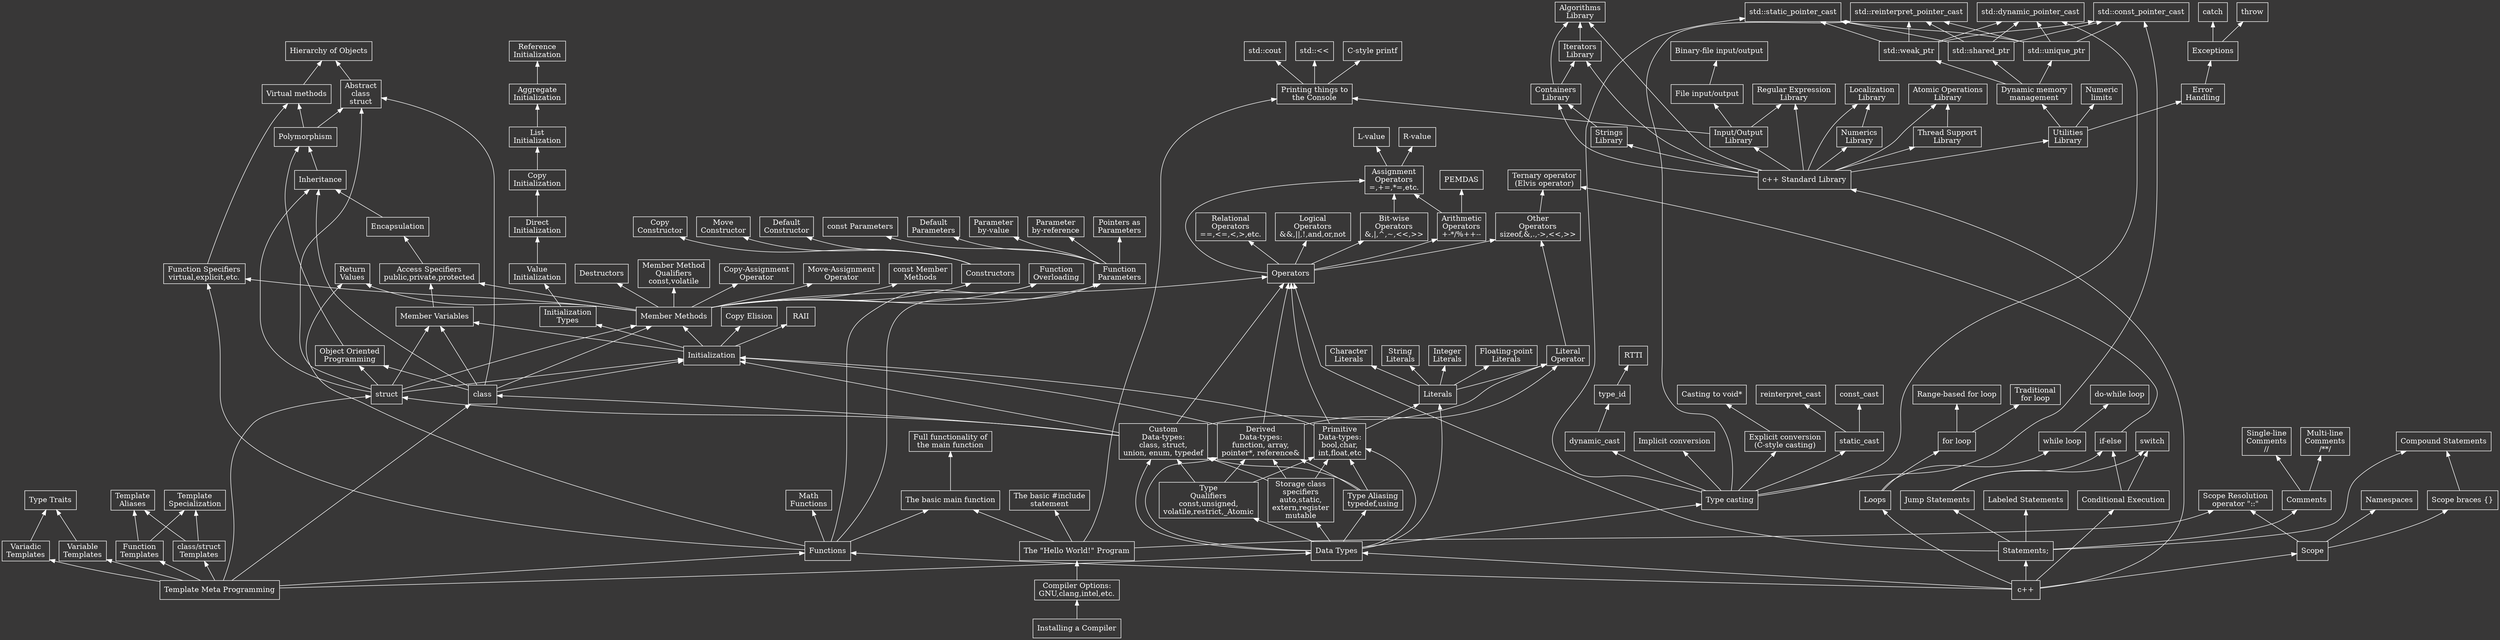 digraph DG 
{
splines="TRUE"
orientation="[IL]*"
rankdir="BT"
node[shape="box" fontcolor=white color=white]
edge[color=white]
bgcolor="#383737"
newrank=true

install[label="Installing a Compiler"]
compiler_options[label="Compiler Options:\nGNU,clang,intel,etc."]
hello_world[label="The \"Hello World!\" Program"]

install->compiler_options
compiler_options->hello_world

intro_main_function[label="The basic main function"]
intro_include[label="The basic #include\nstatement"]
intro_scope_resolop[label="Scope Resolution\noperator \"::\""]

intro_printing[label="Printing things to\nthe Console"]
intro_cout[label="std::cout"]
intro_streaming_operators[label="std::<<"]
intro_cstyle_printf[label="C-style printf"]

io_lib->{intro_printing}


hello_world->intro_main_function
hello_world->intro_include
hello_world->intro_scope_resolop
hello_world->intro_printing

intro_printing->intro_cout
intro_printing->intro_streaming_operators
intro_printing->intro_cstyle_printf

cpp[label="c++"]

statements[label="Statements;"]

cpp->statements

comments[label="Comments"]
single_line_comments[label="Single-line\nComments\n//"]
multi_line_comments[label="Multi-line\nComments\n/**/"]

statements->comments
comments->{single_line_comments multi_line_comments}

labeled_statements[label="Labeled Statements"]
jump_statements[label="Jump Statements"]
compound_statements[label="Compound Statements"]

statements->{labeled_statements jump_statements compound_statements}

scope_braces->compound_statements
jump_statements->{switch_conditional if_else_conditional}


//===================================== Literals
Literals 

data_types->Literals

literal_operator[label="Literal\nOperator"]
Literals->literal_operator->other_operators

integer_literals[label="Integer\nLiterals"]
float_literals[label="Floating-point\nLiterals"]
char_literals[label="Character\nLiterals"]
string_literals[label="String\nLiterals"]

Literals->{integer_literals float_literals char_literals string_literals}


//===================================== Standard library
cpp_standard_library[label="c++ Standard Library"]

{rank=same PEMDAS cpp_standard_library}

cpp->cpp_standard_library

utilities_lib   [label="Utilities\nLibrary"]
strings_lib     [label="Strings\nLibrary"]
containers_lib  [label="Containers\nLibrary"]
iterators_lib   [label="Iterators\nLibrary"]
algorithms_lib  [label="Algorithms\nLibrary"]
numerics_lib    [label="Numerics\nLibrary"]
localization_lib[label="Localization\nLibrary"]
io_lib          [label="Input/Output\nLibrary"]
regex_lib       [label="Regular Expression\nLibrary"]
atomic_library  [label="Atomic Operations\nLibrary"]
thread_library  [label="Thread Support\nLibrary"]

cpp_standard_library->{
    utilities_lib   
    strings_lib     
    containers_lib  
    iterators_lib   
    algorithms_lib  
    numerics_lib    
    localization_lib
    io_lib          
    regex_lib       
    atomic_library  
    thread_library  }

strings_lib->containers_lib->iterators_lib->algorithms_lib
numerics_lib->localization_lib
io_lib->regex_lib
thread_library->atomic_library
containers_lib->algorithms_lib

memory_management[label="Dynamic memory\nmanagement"]
numeric_limits[label="Numeric\nlimits"]
error_handling[label="Error\nHandling"]

utilities_lib->{
    memory_management
    numeric_limits
    error_handling }

exceptions[label="Exceptions"]
throw
catch

error_handling->exceptions->{throw catch}

file_io[label="File input/output"]

io_lib->file_io

binary_io[label="Binary-file input/output"]

file_io->binary_io

//===================================== Smart pointers
shared_ptr[label="std::shared_ptr"]
unique_ptr[label="std::unique_ptr"]
weak_ptr[label="std::weak_ptr"]

memory_management->{shared_ptr unique_ptr weak_ptr}

//===================================== Scope
Scope 
scope_braces[label="Scope braces {}"]

cpp->Scope 
Scope->scope_braces

namespaces[label="Namespaces"]

Scope->namespaces
Scope->intro_scope_resolop


//===================================== Functions
Functions
main_function[label="Full functionality of\nthe main function"]

cpp->Functions

{rank=same Functions data_types}

Functions->intro_main_function->main_function

math_functions[label="Math\nFunctions"]

Functions->math_functions

function_overloading[label="Function\nOverloading"]
function_parameters[label="Function\nParameters"]
default_parameters[label="Default\nParameters"]
parameter_by_value[label="Parameter\nby-value"]
parameter_by_reference[label="Parameter\nby-reference"]
parameter_pointers[label="Pointers as\nParameters"]
const_parameters[label="const Parameters"]
return_values[label="Return\nValues"]

{Functions member_methods}->{
    function_overloading
    function_parameters
    return_values }

function_parameters->{default_parameters
                      parameter_by_value
                      parameter_by_reference
                      parameter_pointers
                      const_parameters}


//===================================== Data-types
data_types[label="Data Types"]
primitive_data_types[label="Primitive\nData-types:\nbool,char,\nint,float,etc"]
derived_data_types[label="Derived\nData-types:\nfunction, array,\npointer*, reference&"]
custom_data_types[label="Custom\nData-types:\nclass, struct,\nunion, enum, typedef"]

primitive_data_types->Literals

{rank=same primitive_data_types derived_data_types custom_data_types}

cpp->data_types
data_types->primitive_data_types
data_types->derived_data_types
data_types->custom_data_types

initialization[label="Initialization"]

primitive_data_types->initialization
derived_data_types->initialization
custom_data_types->initialization

type_casting[label="Type casting"]

{rank=same type_casting type_qualifiers}

data_types->type_casting

implicit_conversion[label="Implicit conversion"]
explicit_conversion[label="Explicit conversion\n(C-style casting)"]
static_cast
dynamic_cast

type_casting->{implicit_conversion explicit_conversion static_cast dynamic_cast}

explicit_conversion->"Casting to void*"

dynamic_cast->type_id->RTTI

static_cast->{reinterpret_cast const_cast}

static_pointer_cast[label="std::static_pointer_cast"]
dynamic_pointer_cast[label="std::dynamic_pointer_cast"]
const_pointer_cast[label="std::const_pointer_cast"]
reinterpret_pointer_cast[label="std::reinterpret_pointer_cast"]

type_casting->{
    static_pointer_cast
    dynamic_pointer_cast
    const_pointer_cast
    reinterpret_pointer_cast
}

{shared_ptr unique_ptr weak_ptr}->{
    static_pointer_cast
    dynamic_pointer_cast
    const_pointer_cast
    reinterpret_pointer_cast
}

storage_class_specifiers[label="Storage class\nspecifiers\nauto,static,\nextern,register\nmutable"]

data_types->storage_class_specifiers

type_aliasing[label="Type Aliasing\ntypedef,using"]

data_types->type_aliasing

type_qualifiers[label="Type\nQualifiers\nconst,unsigned,\nvolatile,restrict,_Atomic"]

data_types->type_qualifiers

{type_aliasing 
 type_qualifiers 
 storage_class_specifiers}->{
    custom_data_types
    derived_data_types
    primitive_data_types}

{custom_data_types derived_data_types}->literal_operator

//===================================== Operators
operators[label="Operators"]
{primitive_data_types derived_data_types custom_data_types}->operators

statements->operators

arithmetic_operators[label="Arithmetic\nOperators\n+-*/%++--"]
assignment_operators[label="Assignment\nOperators\n=,+=,*=,etc."]
relational_operators[label="Relational\nOperators\n==,<=,<,>,etc."]
logical_operators[label="Logical\nOperators\n&&,||,!,and,or,not"]
bitwise_operators[label="Bit-wise\nOperators\n&,|,^,~,<<,>>"]
other_operators[label="Other\nOperators\nsizeof,&,.,->,<<,>>"]

{arithmetic_operators 
 bitwise_operators}->assignment_operators

 arithmetic_operators->PEMDAS

operators->{arithmetic_operators
            assignment_operators
            relational_operators
            logical_operators
            bitwise_operators
            other_operators}

other_operators->ternary_operator

L_value[label="L-value"]
R_value[label="R-value"]

assignment_operators->{L_value R_value}

//===================================== Classes and structs
class 
struct 

custom_data_types->class 
custom_data_types->struct

class->initialization
struct->initialization

member_variables[label="Member Variables"]
member_methods[label="Member Methods"]

initialization->member_variables
initialization->member_methods

class->member_variables
struct->member_variables
class->member_methods
struct->member_methods

access_specifiers[label="Access Specifiers\npublic,private,protected"]

member_variables->access_specifiers
member_methods->access_specifiers

const_member_methods[label="const Member\nMethods"]

member_methods->const_member_methods

encapsulation[label="Encapsulation"]

access_specifiers->encapsulation

inheritance[label="Inheritance"]
{encapsulation class struct}->inheritance

Constructors
Destructors
member_method_qualifiers[label="Member Method\nQualifiers\nconst,volatile"]


member_methods->{Constructors Destructors operators member_method_qualifiers}

default_constructor[label="Default\nConstructor"]
copy_constructor[label="Copy\nConstructor"]
move_constructor[label="Move\nConstructor"]

Constructors->{default_constructor 
               copy_constructor
               move_constructor}

copy_assignment_operator[label="Copy-Assignment\nOperator"]
move_assignment_operator[label="Move-Assignment\nOperator"]

member_methods->{copy_assignment_operator move_assignment_operator}

//===================================== Initialization
copy_elision[label="Copy Elision"]
RAII 
initialization_types[label="Initialization\nTypes"]

initialization->{copy_elision RAII initialization_types}

value_initialization[label="Value\nInitialization"]
direct_initialization[label="Direct\nInitialization"]
copy_initialization[label="Copy\nInitialization"]
list_initialization[label="List\nInitialization"]
aggregate_initialization[label="Aggregate\nInitialization"]
reference_initialization[label="Reference\nInitialization"]

initialization_types->
    value_initialization->
    direct_initialization->
    copy_initialization->
    list_initialization->
    aggregate_initialization->
    reference_initialization



//===================================== OOP
oop[label="Object Oriented\nProgramming"]

{class struct}->oop

polymorphism[label="Polymorphism"]

{oop inheritance}->polymorphism

function_specifiers[label="Function Specifiers\nvirtual,explicit,etc."]

{member_methods Functions}->function_specifiers

abstract_class_struct[label="Abstract\nclass\nstruct"]

{polymorphism class struct}->abstract_class_struct

virtual_methods[label="Virtual methods"]

{polymorphism function_specifiers}->virtual_methods

oop_hierarchy[label="Hierarchy of Objects"]

{virtual_methods abstract_class_struct}->oop_hierarchy


//===================================== Loops
loops[label="Loops"]

cpp->loops

for_loop[label="for loop"]
while_loop[label="while loop"]

loops->for_loop
loops->while_loop

do_while_loop[label="do-while loop"]

while_loop->do_while_loop

traditional_for_loop[label="Traditional\nfor loop"]
range_for_loop[label="Range-based for loop"]

for_loop->traditional_for_loop
for_loop->range_for_loop

//===================================== Conditionals
conditionals[label="Conditional Execution"]

cpp->conditionals

if_else_conditional[label="if-else"]
switch_conditional[label="switch"]
ternary_operator[label="Ternary operator\n(Elvis operator)"]

conditionals->if_else_conditional->ternary_operator
conditionals->switch_conditional

{rank=same if_else_conditional switch_conditional for_loop while_loop}

//===================================== Template metaprogramming
tmp[label="Template Meta Programming"]
tmp->{Functions data_types class struct}

function_templates[label="Function\nTemplates"]
class_struct_templates[label="class/struct\nTemplates"]
variable_templates[label="Variable\nTemplates"]
variadic_templates[label="Variadic\nTemplates"]

tmp->{
    function_templates
    class_struct_templates
    variable_templates
    variadic_templates
}

template_specialization[label="Template\nSpecialization"]
template_aliases[label="Template\nAliases"]

{function_templates class_struct_templates}->{
    template_specialization
    template_aliases
}

type_traits[label="Type Traits"]

{variable_templates variadic_templates}->type_traits


}